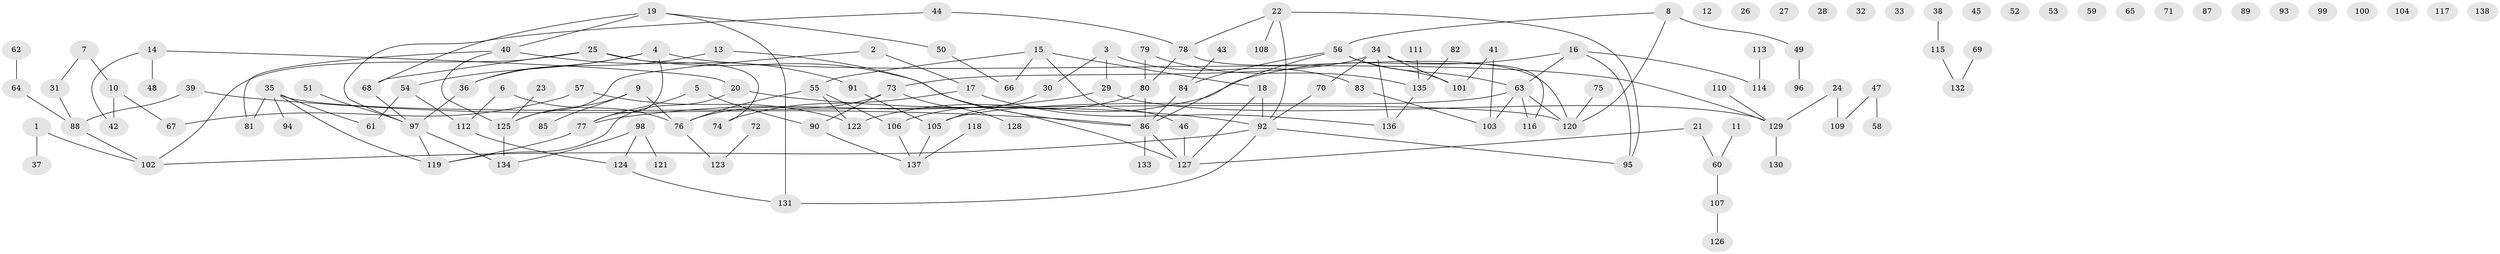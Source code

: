 // Generated by graph-tools (version 1.1) at 2025/39/03/09/25 04:39:34]
// undirected, 138 vertices, 157 edges
graph export_dot {
graph [start="1"]
  node [color=gray90,style=filled];
  1;
  2;
  3;
  4;
  5;
  6;
  7;
  8;
  9;
  10;
  11;
  12;
  13;
  14;
  15;
  16;
  17;
  18;
  19;
  20;
  21;
  22;
  23;
  24;
  25;
  26;
  27;
  28;
  29;
  30;
  31;
  32;
  33;
  34;
  35;
  36;
  37;
  38;
  39;
  40;
  41;
  42;
  43;
  44;
  45;
  46;
  47;
  48;
  49;
  50;
  51;
  52;
  53;
  54;
  55;
  56;
  57;
  58;
  59;
  60;
  61;
  62;
  63;
  64;
  65;
  66;
  67;
  68;
  69;
  70;
  71;
  72;
  73;
  74;
  75;
  76;
  77;
  78;
  79;
  80;
  81;
  82;
  83;
  84;
  85;
  86;
  87;
  88;
  89;
  90;
  91;
  92;
  93;
  94;
  95;
  96;
  97;
  98;
  99;
  100;
  101;
  102;
  103;
  104;
  105;
  106;
  107;
  108;
  109;
  110;
  111;
  112;
  113;
  114;
  115;
  116;
  117;
  118;
  119;
  120;
  121;
  122;
  123;
  124;
  125;
  126;
  127;
  128;
  129;
  130;
  131;
  132;
  133;
  134;
  135;
  136;
  137;
  138;
  1 -- 37;
  1 -- 102;
  2 -- 17;
  2 -- 125;
  3 -- 29;
  3 -- 30;
  3 -- 83;
  4 -- 36;
  4 -- 54;
  4 -- 77;
  4 -- 129;
  5 -- 77;
  5 -- 90;
  6 -- 76;
  6 -- 112;
  7 -- 10;
  7 -- 31;
  8 -- 49;
  8 -- 56;
  8 -- 120;
  9 -- 76;
  9 -- 85;
  9 -- 125;
  10 -- 42;
  10 -- 67;
  11 -- 60;
  13 -- 36;
  13 -- 127;
  14 -- 20;
  14 -- 42;
  14 -- 48;
  15 -- 18;
  15 -- 46;
  15 -- 55;
  15 -- 66;
  16 -- 63;
  16 -- 95;
  16 -- 114;
  16 -- 122;
  17 -- 74;
  17 -- 136;
  18 -- 92;
  18 -- 127;
  19 -- 40;
  19 -- 50;
  19 -- 68;
  19 -- 131;
  20 -- 92;
  20 -- 119;
  21 -- 60;
  21 -- 127;
  22 -- 78;
  22 -- 92;
  22 -- 95;
  22 -- 108;
  23 -- 125;
  24 -- 109;
  24 -- 129;
  25 -- 68;
  25 -- 74;
  25 -- 86;
  25 -- 102;
  29 -- 77;
  29 -- 129;
  30 -- 105;
  31 -- 88;
  34 -- 70;
  34 -- 73;
  34 -- 101;
  34 -- 116;
  34 -- 136;
  35 -- 61;
  35 -- 81;
  35 -- 94;
  35 -- 119;
  35 -- 120;
  36 -- 97;
  38 -- 115;
  39 -- 86;
  39 -- 88;
  40 -- 81;
  40 -- 91;
  40 -- 125;
  41 -- 101;
  41 -- 103;
  43 -- 84;
  44 -- 78;
  44 -- 97;
  46 -- 127;
  47 -- 58;
  47 -- 109;
  49 -- 96;
  50 -- 66;
  51 -- 97;
  54 -- 61;
  54 -- 112;
  55 -- 76;
  55 -- 106;
  55 -- 122;
  56 -- 63;
  56 -- 84;
  56 -- 86;
  56 -- 101;
  57 -- 67;
  57 -- 122;
  60 -- 107;
  62 -- 64;
  63 -- 103;
  63 -- 105;
  63 -- 116;
  63 -- 120;
  64 -- 88;
  68 -- 97;
  69 -- 132;
  70 -- 92;
  72 -- 123;
  73 -- 76;
  73 -- 90;
  73 -- 128;
  75 -- 120;
  76 -- 123;
  77 -- 119;
  78 -- 80;
  78 -- 120;
  79 -- 80;
  79 -- 135;
  80 -- 86;
  80 -- 106;
  82 -- 135;
  83 -- 103;
  84 -- 86;
  86 -- 127;
  86 -- 133;
  88 -- 102;
  90 -- 137;
  91 -- 105;
  92 -- 95;
  92 -- 102;
  92 -- 131;
  97 -- 119;
  97 -- 134;
  98 -- 121;
  98 -- 124;
  98 -- 134;
  105 -- 137;
  106 -- 137;
  107 -- 126;
  110 -- 129;
  111 -- 135;
  112 -- 124;
  113 -- 114;
  115 -- 132;
  118 -- 137;
  124 -- 131;
  125 -- 134;
  129 -- 130;
  135 -- 136;
}
